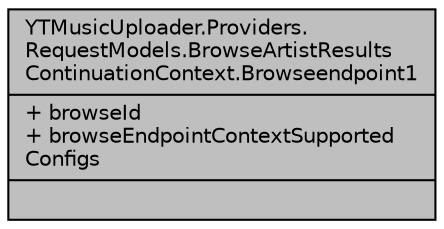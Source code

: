 digraph "YTMusicUploader.Providers.RequestModels.BrowseArtistResultsContinuationContext.Browseendpoint1"
{
 // LATEX_PDF_SIZE
  edge [fontname="Helvetica",fontsize="10",labelfontname="Helvetica",labelfontsize="10"];
  node [fontname="Helvetica",fontsize="10",shape=record];
  Node1 [label="{YTMusicUploader.Providers.\lRequestModels.BrowseArtistResults\lContinuationContext.Browseendpoint1\n|+ browseId\l+ browseEndpointContextSupported\lConfigs\l|}",height=0.2,width=0.4,color="black", fillcolor="grey75", style="filled", fontcolor="black",tooltip=" "];
}
